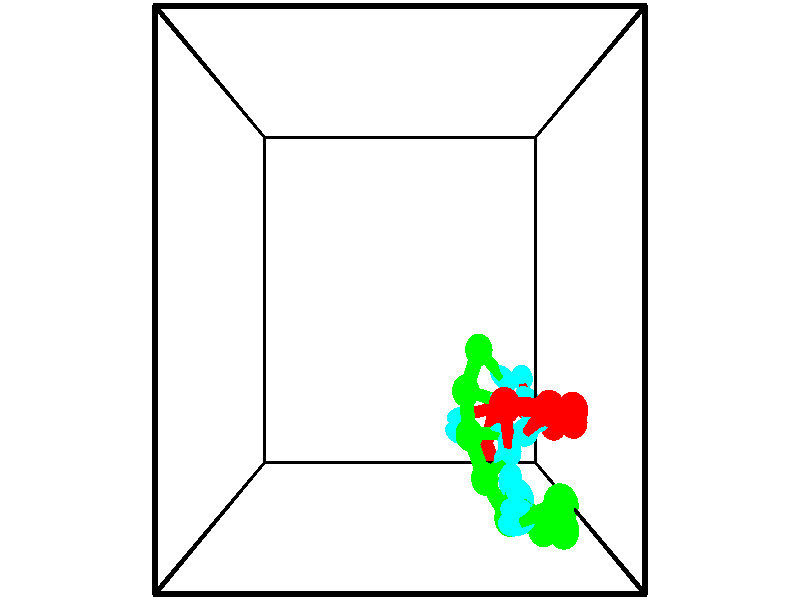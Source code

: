 // switches for output
#declare DRAW_BASES = 1; // possible values are 0, 1; only relevant for DNA ribbons
#declare DRAW_BASES_TYPE = 3; // possible values are 1, 2, 3; only relevant for DNA ribbons
#declare DRAW_FOG = 0; // set to 1 to enable fog

#include "colors.inc"

#include "transforms.inc"
background { rgb <1, 1, 1>}

#default {
   normal{
       ripples 0.25
       frequency 0.20
       turbulence 0.2
       lambda 5
   }
	finish {
		phong 0.1
		phong_size 40.
	}
}

// original window dimensions: 1024x640


// camera settings

camera {
	sky <-0, 1, 0>
	up <-0, 1, 0>
	right 1.6 * <1, 0, 0>
	location <2.5, 2.5, 11.1562>
	look_at <2.5, 2.5, 2.5>
	direction <0, 0, -8.6562>
	angle 67.0682
}


# declare cpy_camera_pos = <2.5, 2.5, 11.1562>;
# if (DRAW_FOG = 1)
fog {
	fog_type 2
	up vnormalize(cpy_camera_pos)
	color rgbt<1,1,1,0.3>
	distance 1e-5
	fog_alt 3e-3
	fog_offset 4
}
# end


// LIGHTS

# declare lum = 6;
global_settings {
	ambient_light rgb lum * <0.05, 0.05, 0.05>
	max_trace_level 15
}# declare cpy_direct_light_amount = 0.25;
light_source
{	1000 * <-1, -1, 1>,
	rgb lum * cpy_direct_light_amount
	parallel
}

light_source
{	1000 * <1, 1, -1>,
	rgb lum * cpy_direct_light_amount
	parallel
}

// strand 0

// nucleotide -1

// particle -1
sphere {
	<4.119846, 0.008838, -0.603993> 0.250000
	pigment { color rgbt <1,0,0,0> }
	no_shadow
}
cylinder {
	<3.862167, 0.148933, -0.875977>,  <3.707560, 0.232991, -1.039166>, 0.100000
	pigment { color rgbt <1,0,0,0> }
	no_shadow
}
cylinder {
	<3.862167, 0.148933, -0.875977>,  <4.119846, 0.008838, -0.603993>, 0.100000
	pigment { color rgbt <1,0,0,0> }
	no_shadow
}

// particle -1
sphere {
	<3.862167, 0.148933, -0.875977> 0.100000
	pigment { color rgbt <1,0,0,0> }
	no_shadow
}
sphere {
	0, 1
	scale<0.080000,0.200000,0.300000>
	matrix <-0.160157, 0.807521, 0.567680,
		0.747904, 0.474598, -0.464109,
		-0.644197, 0.350239, -0.679958,
		3.668908, 0.254005, -1.079964>
	pigment { color rgbt <0,1,1,0> }
	no_shadow
}
cylinder {
	<4.417055, 0.716520, -0.872885>,  <4.119846, 0.008838, -0.603993>, 0.130000
	pigment { color rgbt <1,0,0,0> }
	no_shadow
}

// nucleotide -1

// particle -1
sphere {
	<4.417055, 0.716520, -0.872885> 0.250000
	pigment { color rgbt <1,0,0,0> }
	no_shadow
}
cylinder {
	<4.024899, 0.638100, -0.880852>,  <3.789605, 0.591047, -0.885632>, 0.100000
	pigment { color rgbt <1,0,0,0> }
	no_shadow
}
cylinder {
	<4.024899, 0.638100, -0.880852>,  <4.417055, 0.716520, -0.872885>, 0.100000
	pigment { color rgbt <1,0,0,0> }
	no_shadow
}

// particle -1
sphere {
	<4.024899, 0.638100, -0.880852> 0.100000
	pigment { color rgbt <1,0,0,0> }
	no_shadow
}
sphere {
	0, 1
	scale<0.080000,0.200000,0.300000>
	matrix <-0.170883, 0.795473, 0.581396,
		-0.098141, 0.573399, -0.813377,
		-0.980391, -0.196051, -0.019916,
		3.730781, 0.579284, -0.886827>
	pigment { color rgbt <0,1,1,0> }
	no_shadow
}
cylinder {
	<5.084560, 0.719591, -1.101707>,  <4.417055, 0.716520, -0.872885>, 0.130000
	pigment { color rgbt <1,0,0,0> }
	no_shadow
}

// nucleotide -1

// particle -1
sphere {
	<5.084560, 0.719591, -1.101707> 0.250000
	pigment { color rgbt <1,0,0,0> }
	no_shadow
}
cylinder {
	<4.975178, 1.012245, -0.851929>,  <4.909549, 1.187837, -0.702062>, 0.100000
	pigment { color rgbt <1,0,0,0> }
	no_shadow
}
cylinder {
	<4.975178, 1.012245, -0.851929>,  <5.084560, 0.719591, -1.101707>, 0.100000
	pigment { color rgbt <1,0,0,0> }
	no_shadow
}

// particle -1
sphere {
	<4.975178, 1.012245, -0.851929> 0.100000
	pigment { color rgbt <1,0,0,0> }
	no_shadow
}
sphere {
	0, 1
	scale<0.080000,0.200000,0.300000>
	matrix <-0.097964, -0.666999, 0.738590,
		0.956883, 0.140798, 0.254068,
		-0.273455, 0.731634, 0.624447,
		4.893141, 1.231735, -0.664595>
	pigment { color rgbt <0,1,1,0> }
	no_shadow
}
cylinder {
	<5.455587, 0.490921, -0.496648>,  <5.084560, 0.719591, -1.101707>, 0.130000
	pigment { color rgbt <1,0,0,0> }
	no_shadow
}

// nucleotide -1

// particle -1
sphere {
	<5.455587, 0.490921, -0.496648> 0.250000
	pigment { color rgbt <1,0,0,0> }
	no_shadow
}
cylinder {
	<5.163071, 0.741180, -0.388000>,  <4.987561, 0.891336, -0.322812>, 0.100000
	pigment { color rgbt <1,0,0,0> }
	no_shadow
}
cylinder {
	<5.163071, 0.741180, -0.388000>,  <5.455587, 0.490921, -0.496648>, 0.100000
	pigment { color rgbt <1,0,0,0> }
	no_shadow
}

// particle -1
sphere {
	<5.163071, 0.741180, -0.388000> 0.100000
	pigment { color rgbt <1,0,0,0> }
	no_shadow
}
sphere {
	0, 1
	scale<0.080000,0.200000,0.300000>
	matrix <-0.195933, -0.574144, 0.794965,
		0.653316, 0.528133, 0.542452,
		-0.731292, 0.625647, 0.271619,
		4.943683, 0.928875, -0.306515>
	pigment { color rgbt <0,1,1,0> }
	no_shadow
}
cylinder {
	<5.639741, 0.655532, 0.207055>,  <5.455587, 0.490921, -0.496648>, 0.130000
	pigment { color rgbt <1,0,0,0> }
	no_shadow
}

// nucleotide -1

// particle -1
sphere {
	<5.639741, 0.655532, 0.207055> 0.250000
	pigment { color rgbt <1,0,0,0> }
	no_shadow
}
cylinder {
	<5.252594, 0.728462, 0.137787>,  <5.020306, 0.772221, 0.096226>, 0.100000
	pigment { color rgbt <1,0,0,0> }
	no_shadow
}
cylinder {
	<5.252594, 0.728462, 0.137787>,  <5.639741, 0.655532, 0.207055>, 0.100000
	pigment { color rgbt <1,0,0,0> }
	no_shadow
}

// particle -1
sphere {
	<5.252594, 0.728462, 0.137787> 0.100000
	pigment { color rgbt <1,0,0,0> }
	no_shadow
}
sphere {
	0, 1
	scale<0.080000,0.200000,0.300000>
	matrix <-0.238720, -0.449824, 0.860622,
		0.079018, 0.874308, 0.478895,
		-0.967868, 0.182327, -0.173171,
		4.962234, 0.783160, 0.085836>
	pigment { color rgbt <0,1,1,0> }
	no_shadow
}
cylinder {
	<5.453441, 0.940804, 0.844146>,  <5.639741, 0.655532, 0.207055>, 0.130000
	pigment { color rgbt <1,0,0,0> }
	no_shadow
}

// nucleotide -1

// particle -1
sphere {
	<5.453441, 0.940804, 0.844146> 0.250000
	pigment { color rgbt <1,0,0,0> }
	no_shadow
}
cylinder {
	<5.130215, 0.805801, 0.651016>,  <4.936279, 0.724800, 0.535139>, 0.100000
	pigment { color rgbt <1,0,0,0> }
	no_shadow
}
cylinder {
	<5.130215, 0.805801, 0.651016>,  <5.453441, 0.940804, 0.844146>, 0.100000
	pigment { color rgbt <1,0,0,0> }
	no_shadow
}

// particle -1
sphere {
	<5.130215, 0.805801, 0.651016> 0.100000
	pigment { color rgbt <1,0,0,0> }
	no_shadow
}
sphere {
	0, 1
	scale<0.080000,0.200000,0.300000>
	matrix <-0.266240, -0.521888, 0.810400,
		-0.525495, 0.783405, 0.331863,
		-0.808066, -0.337506, -0.482823,
		4.887795, 0.704550, 0.506169>
	pigment { color rgbt <0,1,1,0> }
	no_shadow
}
cylinder {
	<4.922471, 1.035655, 1.375199>,  <5.453441, 0.940804, 0.844146>, 0.130000
	pigment { color rgbt <1,0,0,0> }
	no_shadow
}

// nucleotide -1

// particle -1
sphere {
	<4.922471, 1.035655, 1.375199> 0.250000
	pigment { color rgbt <1,0,0,0> }
	no_shadow
}
cylinder {
	<4.755695, 0.800568, 1.097855>,  <4.655630, 0.659515, 0.931448>, 0.100000
	pigment { color rgbt <1,0,0,0> }
	no_shadow
}
cylinder {
	<4.755695, 0.800568, 1.097855>,  <4.922471, 1.035655, 1.375199>, 0.100000
	pigment { color rgbt <1,0,0,0> }
	no_shadow
}

// particle -1
sphere {
	<4.755695, 0.800568, 1.097855> 0.100000
	pigment { color rgbt <1,0,0,0> }
	no_shadow
}
sphere {
	0, 1
	scale<0.080000,0.200000,0.300000>
	matrix <-0.584629, -0.410691, 0.699673,
		-0.695968, 0.697079, -0.172365,
		-0.416939, -0.587719, -0.693360,
		4.630614, 0.624252, 0.889847>
	pigment { color rgbt <0,1,1,0> }
	no_shadow
}
cylinder {
	<4.192713, 1.076924, 1.390675>,  <4.922471, 1.035655, 1.375199>, 0.130000
	pigment { color rgbt <1,0,0,0> }
	no_shadow
}

// nucleotide -1

// particle -1
sphere {
	<4.192713, 1.076924, 1.390675> 0.250000
	pigment { color rgbt <1,0,0,0> }
	no_shadow
}
cylinder {
	<4.267029, 0.718277, 1.229897>,  <4.311618, 0.503089, 1.133430>, 0.100000
	pigment { color rgbt <1,0,0,0> }
	no_shadow
}
cylinder {
	<4.267029, 0.718277, 1.229897>,  <4.192713, 1.076924, 1.390675>, 0.100000
	pigment { color rgbt <1,0,0,0> }
	no_shadow
}

// particle -1
sphere {
	<4.267029, 0.718277, 1.229897> 0.100000
	pigment { color rgbt <1,0,0,0> }
	no_shadow
}
sphere {
	0, 1
	scale<0.080000,0.200000,0.300000>
	matrix <-0.418323, -0.442320, 0.793321,
		-0.889094, 0.020753, -0.457254,
		0.185789, -0.896617, -0.401946,
		4.322765, 0.449292, 1.109313>
	pigment { color rgbt <0,1,1,0> }
	no_shadow
}
// strand 1

// nucleotide -1

// particle -1
sphere {
	<4.851791, 0.008881, 2.331523> 0.250000
	pigment { color rgbt <0,1,0,0> }
	no_shadow
}
cylinder {
	<4.512762, -0.150803, 2.191666>,  <4.309344, -0.246613, 2.107751>, 0.100000
	pigment { color rgbt <0,1,0,0> }
	no_shadow
}
cylinder {
	<4.512762, -0.150803, 2.191666>,  <4.851791, 0.008881, 2.331523>, 0.100000
	pigment { color rgbt <0,1,0,0> }
	no_shadow
}

// particle -1
sphere {
	<4.512762, -0.150803, 2.191666> 0.100000
	pigment { color rgbt <0,1,0,0> }
	no_shadow
}
sphere {
	0, 1
	scale<0.080000,0.200000,0.300000>
	matrix <0.247251, 0.285916, -0.925807,
		0.469560, -0.871140, -0.143630,
		-0.847573, -0.399209, -0.349645,
		4.258490, -0.270565, 2.086772>
	pigment { color rgbt <0,1,1,0> }
	no_shadow
}
cylinder {
	<5.040055, -0.485457, 1.729841>,  <4.851791, 0.008881, 2.331523>, 0.130000
	pigment { color rgbt <0,1,0,0> }
	no_shadow
}

// nucleotide -1

// particle -1
sphere {
	<5.040055, -0.485457, 1.729841> 0.250000
	pigment { color rgbt <0,1,0,0> }
	no_shadow
}
cylinder {
	<4.657763, -0.370773, 1.703377>,  <4.428387, -0.301963, 1.687498>, 0.100000
	pigment { color rgbt <0,1,0,0> }
	no_shadow
}
cylinder {
	<4.657763, -0.370773, 1.703377>,  <5.040055, -0.485457, 1.729841>, 0.100000
	pigment { color rgbt <0,1,0,0> }
	no_shadow
}

// particle -1
sphere {
	<4.657763, -0.370773, 1.703377> 0.100000
	pigment { color rgbt <0,1,0,0> }
	no_shadow
}
sphere {
	0, 1
	scale<0.080000,0.200000,0.300000>
	matrix <0.131280, 0.214260, -0.967914,
		-0.263335, -0.933751, -0.242414,
		-0.955730, 0.286709, -0.066161,
		4.371043, -0.284761, 1.683528>
	pigment { color rgbt <0,1,1,0> }
	no_shadow
}
cylinder {
	<4.882224, -0.674947, 1.084457>,  <5.040055, -0.485457, 1.729841>, 0.130000
	pigment { color rgbt <0,1,0,0> }
	no_shadow
}

// nucleotide -1

// particle -1
sphere {
	<4.882224, -0.674947, 1.084457> 0.250000
	pigment { color rgbt <0,1,0,0> }
	no_shadow
}
cylinder {
	<4.641242, -0.374016, 1.191078>,  <4.496653, -0.193457, 1.255051>, 0.100000
	pigment { color rgbt <0,1,0,0> }
	no_shadow
}
cylinder {
	<4.641242, -0.374016, 1.191078>,  <4.882224, -0.674947, 1.084457>, 0.100000
	pigment { color rgbt <0,1,0,0> }
	no_shadow
}

// particle -1
sphere {
	<4.641242, -0.374016, 1.191078> 0.100000
	pigment { color rgbt <0,1,0,0> }
	no_shadow
}
sphere {
	0, 1
	scale<0.080000,0.200000,0.300000>
	matrix <0.112713, 0.410808, -0.904728,
		-0.790154, -0.515014, -0.332290,
		-0.602455, 0.752328, 0.266553,
		4.460505, -0.148317, 1.271044>
	pigment { color rgbt <0,1,1,0> }
	no_shadow
}
cylinder {
	<4.408222, -0.700440, 0.559731>,  <4.882224, -0.674947, 1.084457>, 0.130000
	pigment { color rgbt <0,1,0,0> }
	no_shadow
}

// nucleotide -1

// particle -1
sphere {
	<4.408222, -0.700440, 0.559731> 0.250000
	pigment { color rgbt <0,1,0,0> }
	no_shadow
}
cylinder {
	<4.393834, -0.336830, 0.725807>,  <4.385201, -0.118665, 0.825453>, 0.100000
	pigment { color rgbt <0,1,0,0> }
	no_shadow
}
cylinder {
	<4.393834, -0.336830, 0.725807>,  <4.408222, -0.700440, 0.559731>, 0.100000
	pigment { color rgbt <0,1,0,0> }
	no_shadow
}

// particle -1
sphere {
	<4.393834, -0.336830, 0.725807> 0.100000
	pigment { color rgbt <0,1,0,0> }
	no_shadow
}
sphere {
	0, 1
	scale<0.080000,0.200000,0.300000>
	matrix <0.037079, 0.416387, -0.908431,
		-0.998665, -0.017280, -0.048682,
		-0.035969, 0.909023, 0.415190,
		4.383043, -0.064123, 0.850364>
	pigment { color rgbt <0,1,1,0> }
	no_shadow
}
cylinder {
	<4.053527, -0.228858, 0.101245>,  <4.408222, -0.700440, 0.559731>, 0.130000
	pigment { color rgbt <0,1,0,0> }
	no_shadow
}

// nucleotide -1

// particle -1
sphere {
	<4.053527, -0.228858, 0.101245> 0.250000
	pigment { color rgbt <0,1,0,0> }
	no_shadow
}
cylinder {
	<4.243945, 0.023384, 0.346428>,  <4.358196, 0.174729, 0.493538>, 0.100000
	pigment { color rgbt <0,1,0,0> }
	no_shadow
}
cylinder {
	<4.243945, 0.023384, 0.346428>,  <4.053527, -0.228858, 0.101245>, 0.100000
	pigment { color rgbt <0,1,0,0> }
	no_shadow
}

// particle -1
sphere {
	<4.243945, 0.023384, 0.346428> 0.100000
	pigment { color rgbt <0,1,0,0> }
	no_shadow
}
sphere {
	0, 1
	scale<0.080000,0.200000,0.300000>
	matrix <0.166901, 0.619549, -0.767009,
		-0.863437, 0.467435, 0.189685,
		0.476046, 0.630606, 0.612957,
		4.386759, 0.212566, 0.530315>
	pigment { color rgbt <0,1,1,0> }
	no_shadow
}
cylinder {
	<3.779210, 0.421141, -0.022082>,  <4.053527, -0.228858, 0.101245>, 0.130000
	pigment { color rgbt <0,1,0,0> }
	no_shadow
}

// nucleotide -1

// particle -1
sphere {
	<3.779210, 0.421141, -0.022082> 0.250000
	pigment { color rgbt <0,1,0,0> }
	no_shadow
}
cylinder {
	<4.138978, 0.473175, 0.144829>,  <4.354839, 0.504396, 0.244975>, 0.100000
	pigment { color rgbt <0,1,0,0> }
	no_shadow
}
cylinder {
	<4.138978, 0.473175, 0.144829>,  <3.779210, 0.421141, -0.022082>, 0.100000
	pigment { color rgbt <0,1,0,0> }
	no_shadow
}

// particle -1
sphere {
	<4.138978, 0.473175, 0.144829> 0.100000
	pigment { color rgbt <0,1,0,0> }
	no_shadow
}
sphere {
	0, 1
	scale<0.080000,0.200000,0.300000>
	matrix <0.273880, 0.576284, -0.769991,
		-0.340635, 0.806830, 0.482694,
		0.899421, 0.130085, 0.417277,
		4.408804, 0.512201, 0.270012>
	pigment { color rgbt <0,1,1,0> }
	no_shadow
}
cylinder {
	<3.711353, 1.103605, 0.030613>,  <3.779210, 0.421141, -0.022082>, 0.130000
	pigment { color rgbt <0,1,0,0> }
	no_shadow
}

// nucleotide -1

// particle -1
sphere {
	<3.711353, 1.103605, 0.030613> 0.250000
	pigment { color rgbt <0,1,0,0> }
	no_shadow
}
cylinder {
	<4.099566, 1.009453, 0.051239>,  <4.332495, 0.952962, 0.063614>, 0.100000
	pigment { color rgbt <0,1,0,0> }
	no_shadow
}
cylinder {
	<4.099566, 1.009453, 0.051239>,  <3.711353, 1.103605, 0.030613>, 0.100000
	pigment { color rgbt <0,1,0,0> }
	no_shadow
}

// particle -1
sphere {
	<4.099566, 1.009453, 0.051239> 0.100000
	pigment { color rgbt <0,1,0,0> }
	no_shadow
}
sphere {
	0, 1
	scale<0.080000,0.200000,0.300000>
	matrix <0.215298, 0.750979, -0.624241,
		0.108210, 0.616949, 0.779528,
		0.970534, -0.235380, 0.051564,
		4.390727, 0.938839, 0.066708>
	pigment { color rgbt <0,1,1,0> }
	no_shadow
}
cylinder {
	<3.953066, 1.732878, 0.028353>,  <3.711353, 1.103605, 0.030613>, 0.130000
	pigment { color rgbt <0,1,0,0> }
	no_shadow
}

// nucleotide -1

// particle -1
sphere {
	<3.953066, 1.732878, 0.028353> 0.250000
	pigment { color rgbt <0,1,0,0> }
	no_shadow
}
cylinder {
	<4.232018, 1.474083, -0.094978>,  <4.399390, 1.318806, -0.168977>, 0.100000
	pigment { color rgbt <0,1,0,0> }
	no_shadow
}
cylinder {
	<4.232018, 1.474083, -0.094978>,  <3.953066, 1.732878, 0.028353>, 0.100000
	pigment { color rgbt <0,1,0,0> }
	no_shadow
}

// particle -1
sphere {
	<4.232018, 1.474083, -0.094978> 0.100000
	pigment { color rgbt <0,1,0,0> }
	no_shadow
}
sphere {
	0, 1
	scale<0.080000,0.200000,0.300000>
	matrix <0.227016, 0.607465, -0.761216,
		0.679796, 0.460863, 0.570511,
		0.697382, -0.646987, -0.308329,
		4.441233, 1.279987, -0.187477>
	pigment { color rgbt <0,1,1,0> }
	no_shadow
}
// box output
cylinder {
	<0.000000, 0.000000, 0.000000>,  <5.000000, 0.000000, 0.000000>, 0.025000
	pigment { color rgbt <0,0,0,0> }
	no_shadow
}
cylinder {
	<0.000000, 0.000000, 0.000000>,  <0.000000, 5.000000, 0.000000>, 0.025000
	pigment { color rgbt <0,0,0,0> }
	no_shadow
}
cylinder {
	<0.000000, 0.000000, 0.000000>,  <0.000000, 0.000000, 5.000000>, 0.025000
	pigment { color rgbt <0,0,0,0> }
	no_shadow
}
cylinder {
	<5.000000, 5.000000, 5.000000>,  <0.000000, 5.000000, 5.000000>, 0.025000
	pigment { color rgbt <0,0,0,0> }
	no_shadow
}
cylinder {
	<5.000000, 5.000000, 5.000000>,  <5.000000, 0.000000, 5.000000>, 0.025000
	pigment { color rgbt <0,0,0,0> }
	no_shadow
}
cylinder {
	<5.000000, 5.000000, 5.000000>,  <5.000000, 5.000000, 0.000000>, 0.025000
	pigment { color rgbt <0,0,0,0> }
	no_shadow
}
cylinder {
	<0.000000, 0.000000, 5.000000>,  <0.000000, 5.000000, 5.000000>, 0.025000
	pigment { color rgbt <0,0,0,0> }
	no_shadow
}
cylinder {
	<0.000000, 0.000000, 5.000000>,  <5.000000, 0.000000, 5.000000>, 0.025000
	pigment { color rgbt <0,0,0,0> }
	no_shadow
}
cylinder {
	<5.000000, 5.000000, 0.000000>,  <0.000000, 5.000000, 0.000000>, 0.025000
	pigment { color rgbt <0,0,0,0> }
	no_shadow
}
cylinder {
	<5.000000, 5.000000, 0.000000>,  <5.000000, 0.000000, 0.000000>, 0.025000
	pigment { color rgbt <0,0,0,0> }
	no_shadow
}
cylinder {
	<5.000000, 0.000000, 5.000000>,  <5.000000, 0.000000, 0.000000>, 0.025000
	pigment { color rgbt <0,0,0,0> }
	no_shadow
}
cylinder {
	<0.000000, 5.000000, 0.000000>,  <0.000000, 5.000000, 5.000000>, 0.025000
	pigment { color rgbt <0,0,0,0> }
	no_shadow
}
// end of box output

